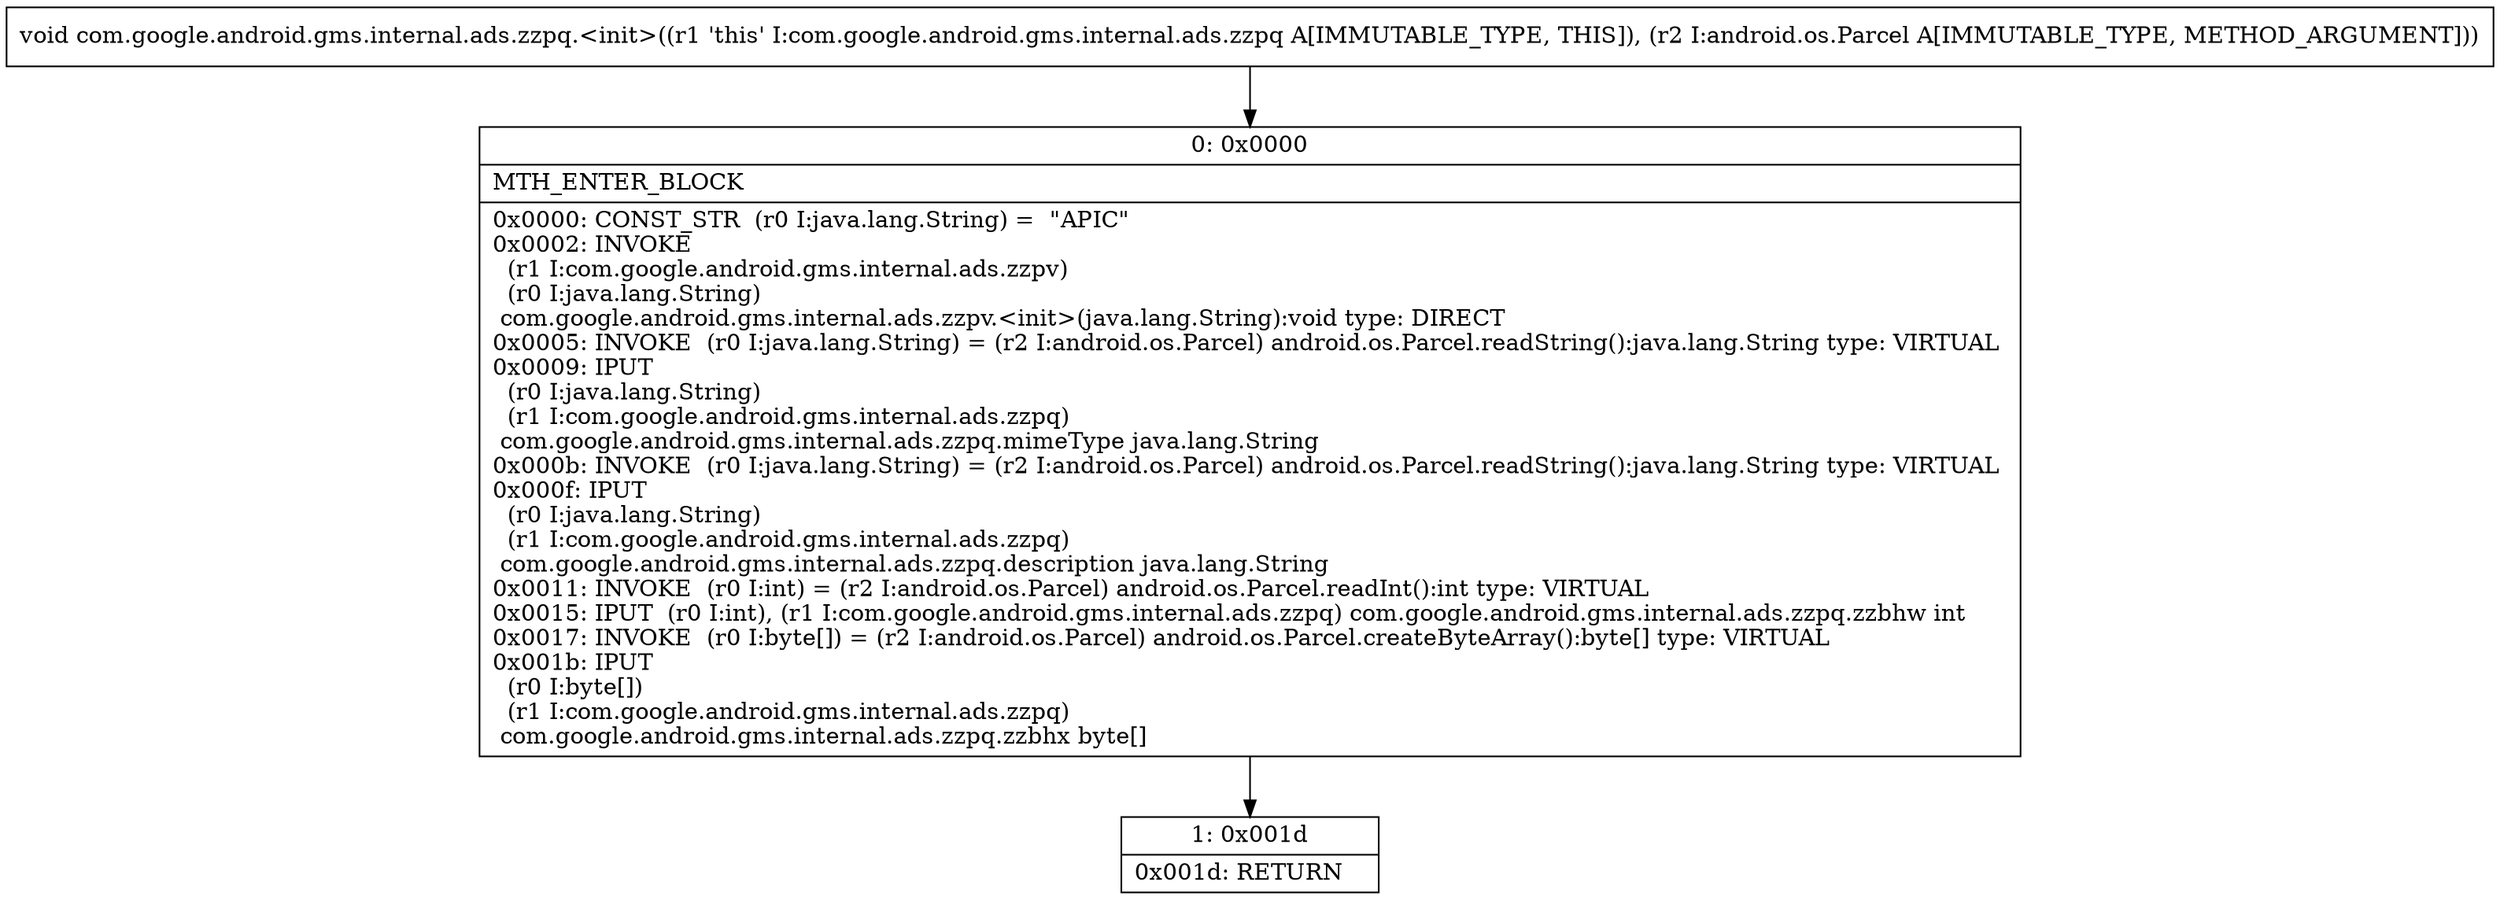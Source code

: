 digraph "CFG forcom.google.android.gms.internal.ads.zzpq.\<init\>(Landroid\/os\/Parcel;)V" {
Node_0 [shape=record,label="{0\:\ 0x0000|MTH_ENTER_BLOCK\l|0x0000: CONST_STR  (r0 I:java.lang.String) =  \"APIC\" \l0x0002: INVOKE  \l  (r1 I:com.google.android.gms.internal.ads.zzpv)\l  (r0 I:java.lang.String)\l com.google.android.gms.internal.ads.zzpv.\<init\>(java.lang.String):void type: DIRECT \l0x0005: INVOKE  (r0 I:java.lang.String) = (r2 I:android.os.Parcel) android.os.Parcel.readString():java.lang.String type: VIRTUAL \l0x0009: IPUT  \l  (r0 I:java.lang.String)\l  (r1 I:com.google.android.gms.internal.ads.zzpq)\l com.google.android.gms.internal.ads.zzpq.mimeType java.lang.String \l0x000b: INVOKE  (r0 I:java.lang.String) = (r2 I:android.os.Parcel) android.os.Parcel.readString():java.lang.String type: VIRTUAL \l0x000f: IPUT  \l  (r0 I:java.lang.String)\l  (r1 I:com.google.android.gms.internal.ads.zzpq)\l com.google.android.gms.internal.ads.zzpq.description java.lang.String \l0x0011: INVOKE  (r0 I:int) = (r2 I:android.os.Parcel) android.os.Parcel.readInt():int type: VIRTUAL \l0x0015: IPUT  (r0 I:int), (r1 I:com.google.android.gms.internal.ads.zzpq) com.google.android.gms.internal.ads.zzpq.zzbhw int \l0x0017: INVOKE  (r0 I:byte[]) = (r2 I:android.os.Parcel) android.os.Parcel.createByteArray():byte[] type: VIRTUAL \l0x001b: IPUT  \l  (r0 I:byte[])\l  (r1 I:com.google.android.gms.internal.ads.zzpq)\l com.google.android.gms.internal.ads.zzpq.zzbhx byte[] \l}"];
Node_1 [shape=record,label="{1\:\ 0x001d|0x001d: RETURN   \l}"];
MethodNode[shape=record,label="{void com.google.android.gms.internal.ads.zzpq.\<init\>((r1 'this' I:com.google.android.gms.internal.ads.zzpq A[IMMUTABLE_TYPE, THIS]), (r2 I:android.os.Parcel A[IMMUTABLE_TYPE, METHOD_ARGUMENT])) }"];
MethodNode -> Node_0;
Node_0 -> Node_1;
}

